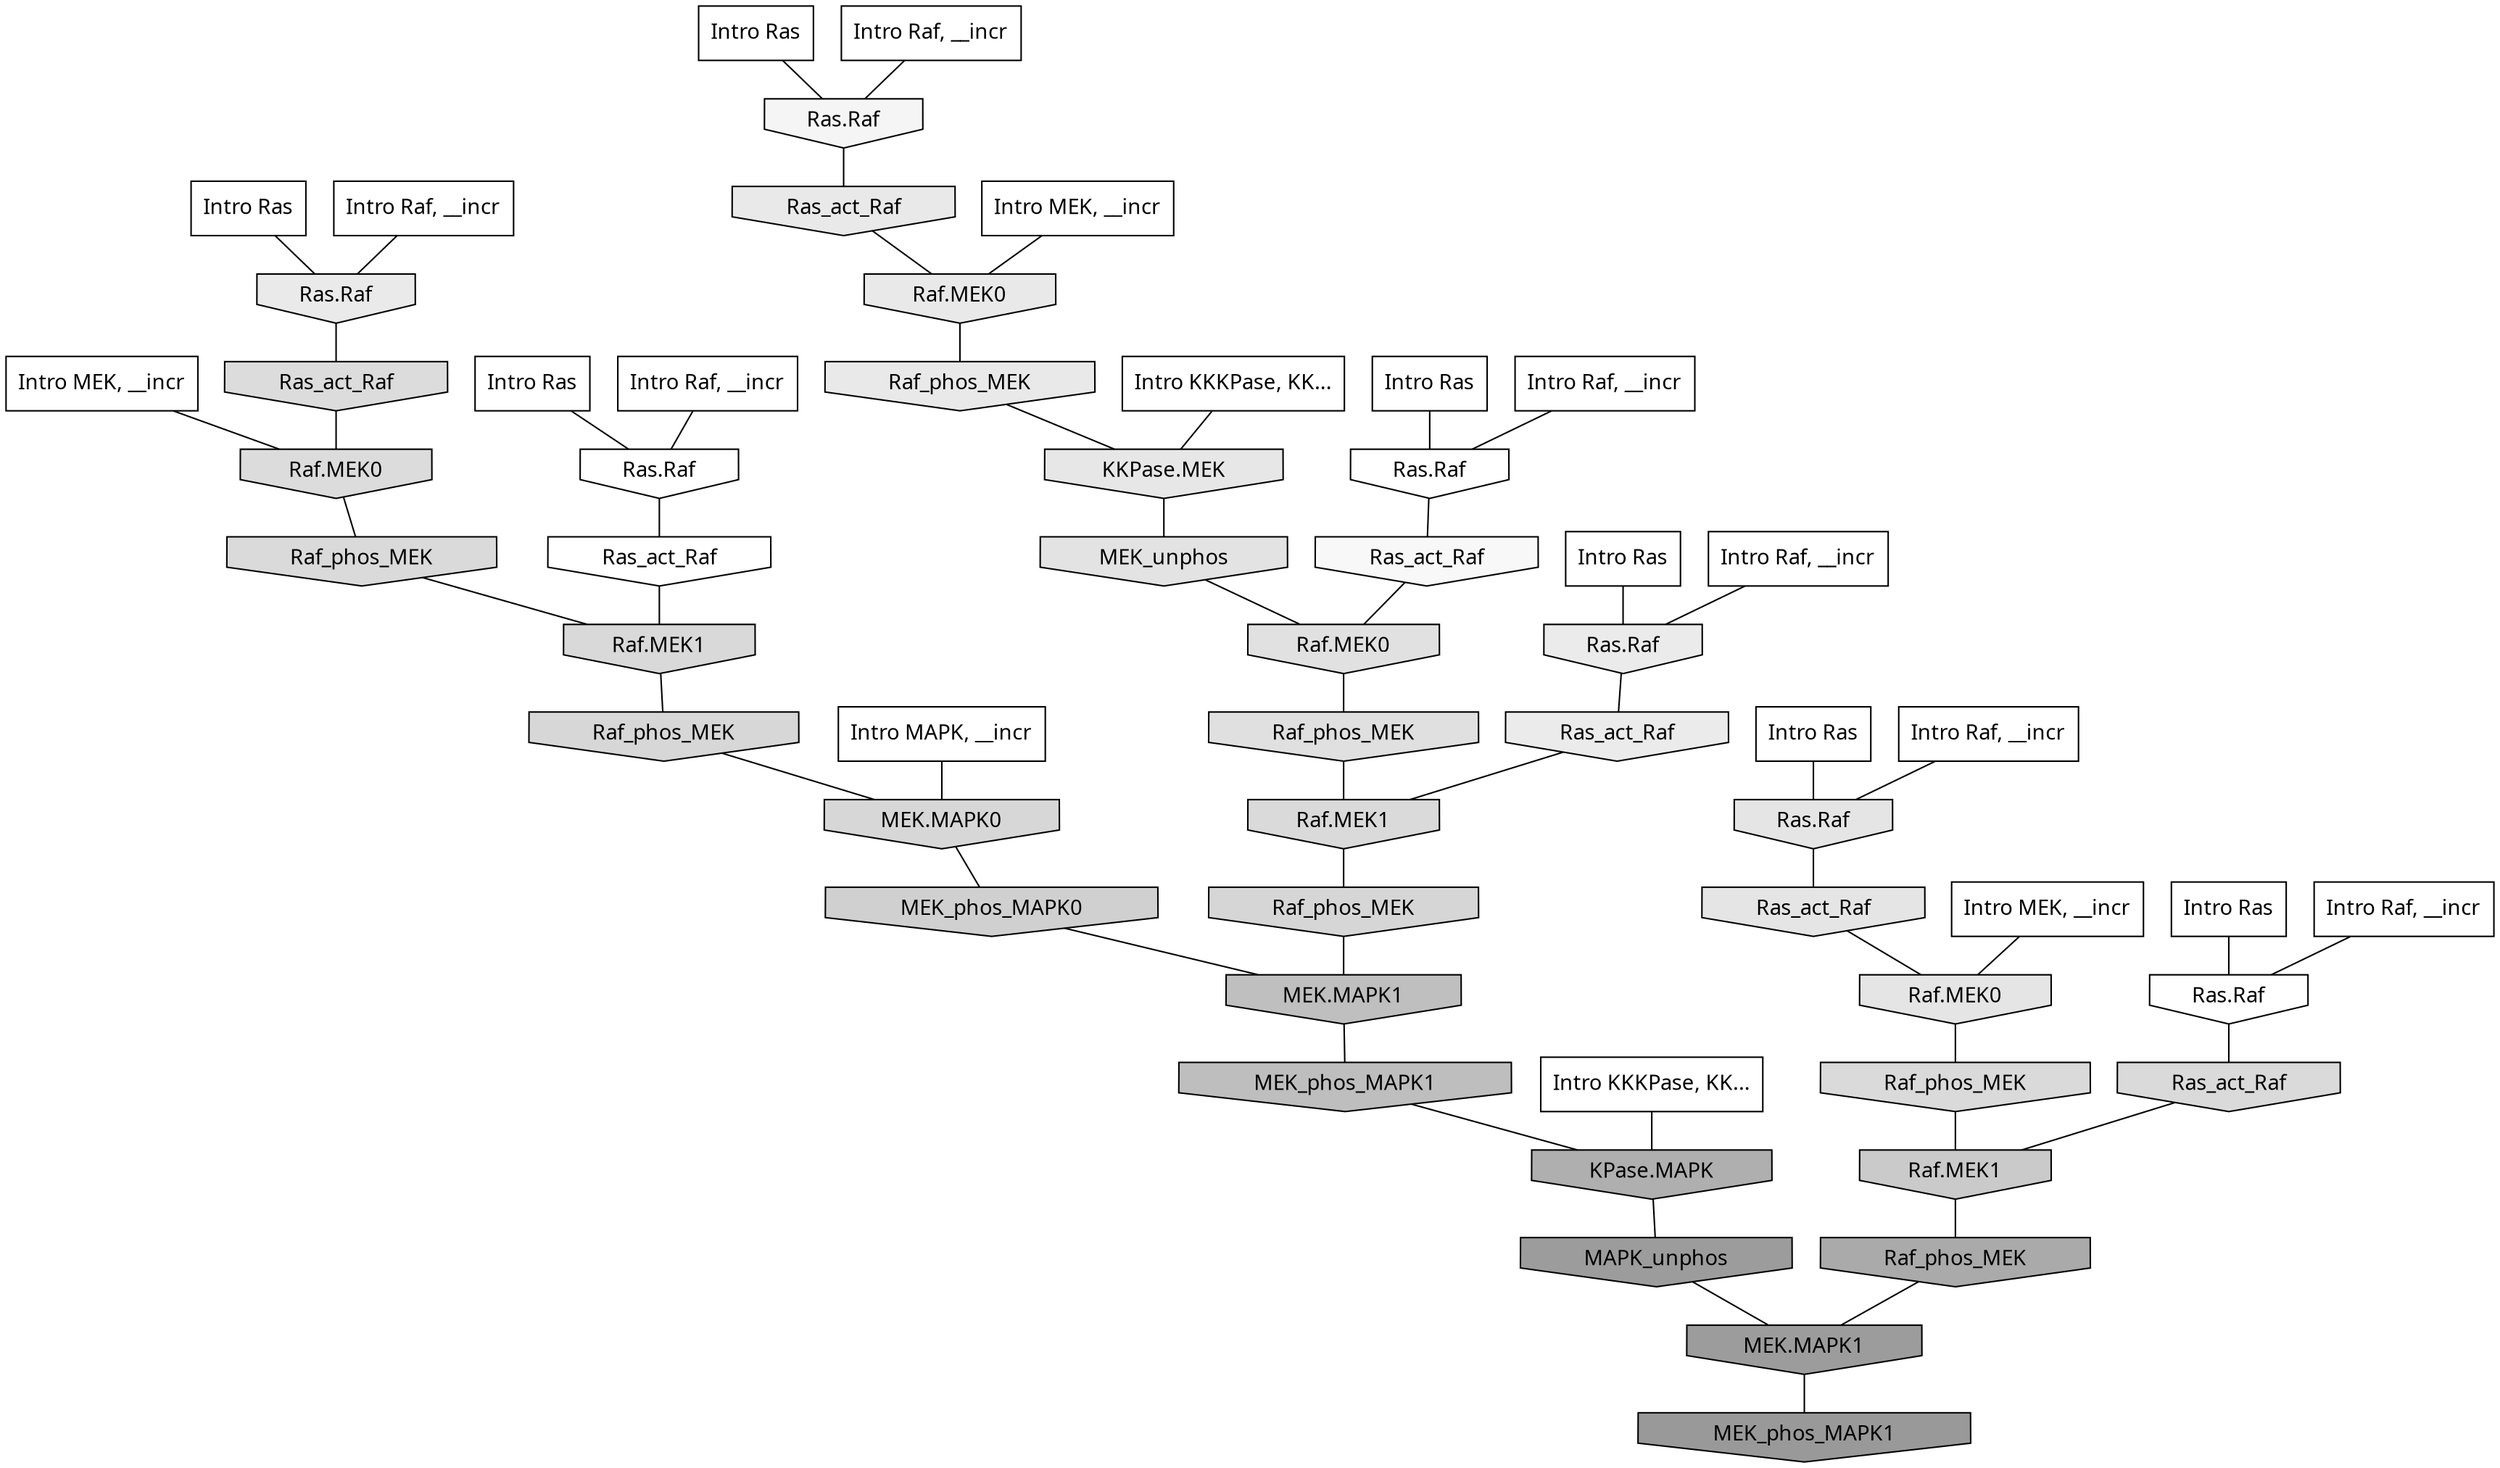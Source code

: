 digraph G{
  rankdir="TB";
  ranksep=0.30;
  node [fontname="CMU Serif"];
  edge [fontname="CMU Serif"];
  
  26 [label="Intro Ras", shape=rectangle, style=filled, fillcolor="0.000 0.000 1.000"]
  
  64 [label="Intro Ras", shape=rectangle, style=filled, fillcolor="0.000 0.000 1.000"]
  
  69 [label="Intro Ras", shape=rectangle, style=filled, fillcolor="0.000 0.000 1.000"]
  
  70 [label="Intro Ras", shape=rectangle, style=filled, fillcolor="0.000 0.000 1.000"]
  
  71 [label="Intro Ras", shape=rectangle, style=filled, fillcolor="0.000 0.000 1.000"]
  
  81 [label="Intro Ras", shape=rectangle, style=filled, fillcolor="0.000 0.000 1.000"]
  
  90 [label="Intro Ras", shape=rectangle, style=filled, fillcolor="0.000 0.000 1.000"]
  
  108 [label="Intro Raf, __incr", shape=rectangle, style=filled, fillcolor="0.000 0.000 1.000"]
  
  252 [label="Intro Raf, __incr", shape=rectangle, style=filled, fillcolor="0.000 0.000 1.000"]
  
  256 [label="Intro Raf, __incr", shape=rectangle, style=filled, fillcolor="0.000 0.000 1.000"]
  
  472 [label="Intro Raf, __incr", shape=rectangle, style=filled, fillcolor="0.000 0.000 1.000"]
  
  604 [label="Intro Raf, __incr", shape=rectangle, style=filled, fillcolor="0.000 0.000 1.000"]
  
  756 [label="Intro Raf, __incr", shape=rectangle, style=filled, fillcolor="0.000 0.000 1.000"]
  
  777 [label="Intro Raf, __incr", shape=rectangle, style=filled, fillcolor="0.000 0.000 1.000"]
  
  1256 [label="Intro MEK, __incr", shape=rectangle, style=filled, fillcolor="0.000 0.000 1.000"]
  
  1826 [label="Intro MEK, __incr", shape=rectangle, style=filled, fillcolor="0.000 0.000 1.000"]
  
  1885 [label="Intro MEK, __incr", shape=rectangle, style=filled, fillcolor="0.000 0.000 1.000"]
  
  2547 [label="Intro MAPK, __incr", shape=rectangle, style=filled, fillcolor="0.000 0.000 1.000"]
  
  3138 [label="Intro KKKPase, KK...", shape=rectangle, style=filled, fillcolor="0.000 0.000 1.000"]
  
  3154 [label="Intro KKKPase, KK...", shape=rectangle, style=filled, fillcolor="0.000 0.000 1.000"]
  
  3207 [label="Ras.Raf", shape=invhouse, style=filled, fillcolor="0.000 0.000 1.000"]
  
  3276 [label="Ras.Raf", shape=invhouse, style=filled, fillcolor="0.000 0.000 1.000"]
  
  3281 [label="Ras.Raf", shape=invhouse, style=filled, fillcolor="0.000 0.000 1.000"]
  
  3304 [label="Ras_act_Raf", shape=invhouse, style=filled, fillcolor="0.000 0.000 1.000"]
  
  3641 [label="Ras_act_Raf", shape=invhouse, style=filled, fillcolor="0.000 0.000 0.969"]
  
  3838 [label="Ras.Raf", shape=invhouse, style=filled, fillcolor="0.000 0.000 0.958"]
  
  4685 [label="Ras.Raf", shape=invhouse, style=filled, fillcolor="0.000 0.000 0.921"]
  
  4763 [label="Ras_act_Raf", shape=invhouse, style=filled, fillcolor="0.000 0.000 0.918"]
  
  4838 [label="Ras.Raf", shape=invhouse, style=filled, fillcolor="0.000 0.000 0.915"]
  
  4908 [label="Ras_act_Raf", shape=invhouse, style=filled, fillcolor="0.000 0.000 0.912"]
  
  4911 [label="Raf.MEK0", shape=invhouse, style=filled, fillcolor="0.000 0.000 0.912"]
  
  4932 [label="Raf_phos_MEK", shape=invhouse, style=filled, fillcolor="0.000 0.000 0.911"]
  
  5118 [label="KKPase.MEK", shape=invhouse, style=filled, fillcolor="0.000 0.000 0.903"]
  
  5255 [label="Ras.Raf", shape=invhouse, style=filled, fillcolor="0.000 0.000 0.898"]
  
  5257 [label="Ras_act_Raf", shape=invhouse, style=filled, fillcolor="0.000 0.000 0.898"]
  
  5259 [label="Raf.MEK0", shape=invhouse, style=filled, fillcolor="0.000 0.000 0.898"]
  
  5542 [label="MEK_unphos", shape=invhouse, style=filled, fillcolor="0.000 0.000 0.887"]
  
  5676 [label="Raf.MEK0", shape=invhouse, style=filled, fillcolor="0.000 0.000 0.882"]
  
  5797 [label="Raf_phos_MEK", shape=invhouse, style=filled, fillcolor="0.000 0.000 0.878"]
  
  6316 [label="Ras_act_Raf", shape=invhouse, style=filled, fillcolor="0.000 0.000 0.861"]
  
  6322 [label="Raf.MEK0", shape=invhouse, style=filled, fillcolor="0.000 0.000 0.861"]
  
  6541 [label="Raf.MEK1", shape=invhouse, style=filled, fillcolor="0.000 0.000 0.855"]
  
  6544 [label="Raf_phos_MEK", shape=invhouse, style=filled, fillcolor="0.000 0.000 0.855"]
  
  6602 [label="Ras_act_Raf", shape=invhouse, style=filled, fillcolor="0.000 0.000 0.854"]
  
  6647 [label="Raf_phos_MEK", shape=invhouse, style=filled, fillcolor="0.000 0.000 0.852"]
  
  6752 [label="Raf.MEK1", shape=invhouse, style=filled, fillcolor="0.000 0.000 0.850"]
  
  7185 [label="Raf_phos_MEK", shape=invhouse, style=filled, fillcolor="0.000 0.000 0.840"]
  
  7187 [label="MEK.MAPK0", shape=invhouse, style=filled, fillcolor="0.000 0.000 0.840"]
  
  7230 [label="Raf_phos_MEK", shape=invhouse, style=filled, fillcolor="0.000 0.000 0.839"]
  
  8521 [label="MEK_phos_MAPK0", shape=invhouse, style=filled, fillcolor="0.000 0.000 0.813"]
  
  9907 [label="Raf.MEK1", shape=invhouse, style=filled, fillcolor="0.000 0.000 0.790"]
  
  13474 [label="MEK.MAPK1", shape=invhouse, style=filled, fillcolor="0.000 0.000 0.747"]
  
  13712 [label="MEK_phos_MAPK1", shape=invhouse, style=filled, fillcolor="0.000 0.000 0.745"]
  
  17854 [label="KPase.MAPK", shape=invhouse, style=filled, fillcolor="0.000 0.000 0.686"]
  
  18611 [label="Raf_phos_MEK", shape=invhouse, style=filled, fillcolor="0.000 0.000 0.666"]
  
  20281 [label="MAPK_unphos", shape=invhouse, style=filled, fillcolor="0.000 0.000 0.610"]
  
  20282 [label="MEK.MAPK1", shape=invhouse, style=filled, fillcolor="0.000 0.000 0.610"]
  
  20548 [label="MEK_phos_MAPK1", shape=invhouse, style=filled, fillcolor="0.000 0.000 0.600"]
  
  
  20282 -> 20548 [dir=none, color="0.000 0.000 0.000"] 
  20281 -> 20282 [dir=none, color="0.000 0.000 0.000"] 
  18611 -> 20282 [dir=none, color="0.000 0.000 0.000"] 
  17854 -> 20281 [dir=none, color="0.000 0.000 0.000"] 
  13712 -> 17854 [dir=none, color="0.000 0.000 0.000"] 
  13474 -> 13712 [dir=none, color="0.000 0.000 0.000"] 
  9907 -> 18611 [dir=none, color="0.000 0.000 0.000"] 
  8521 -> 13474 [dir=none, color="0.000 0.000 0.000"] 
  7230 -> 13474 [dir=none, color="0.000 0.000 0.000"] 
  7187 -> 8521 [dir=none, color="0.000 0.000 0.000"] 
  7185 -> 7187 [dir=none, color="0.000 0.000 0.000"] 
  6752 -> 7185 [dir=none, color="0.000 0.000 0.000"] 
  6647 -> 6752 [dir=none, color="0.000 0.000 0.000"] 
  6602 -> 9907 [dir=none, color="0.000 0.000 0.000"] 
  6544 -> 9907 [dir=none, color="0.000 0.000 0.000"] 
  6541 -> 7230 [dir=none, color="0.000 0.000 0.000"] 
  6322 -> 6647 [dir=none, color="0.000 0.000 0.000"] 
  6316 -> 6322 [dir=none, color="0.000 0.000 0.000"] 
  5797 -> 6541 [dir=none, color="0.000 0.000 0.000"] 
  5676 -> 5797 [dir=none, color="0.000 0.000 0.000"] 
  5542 -> 5676 [dir=none, color="0.000 0.000 0.000"] 
  5259 -> 6544 [dir=none, color="0.000 0.000 0.000"] 
  5257 -> 5259 [dir=none, color="0.000 0.000 0.000"] 
  5255 -> 5257 [dir=none, color="0.000 0.000 0.000"] 
  5118 -> 5542 [dir=none, color="0.000 0.000 0.000"] 
  4932 -> 5118 [dir=none, color="0.000 0.000 0.000"] 
  4911 -> 4932 [dir=none, color="0.000 0.000 0.000"] 
  4908 -> 4911 [dir=none, color="0.000 0.000 0.000"] 
  4838 -> 6316 [dir=none, color="0.000 0.000 0.000"] 
  4763 -> 6541 [dir=none, color="0.000 0.000 0.000"] 
  4685 -> 4763 [dir=none, color="0.000 0.000 0.000"] 
  3838 -> 4908 [dir=none, color="0.000 0.000 0.000"] 
  3641 -> 5676 [dir=none, color="0.000 0.000 0.000"] 
  3304 -> 6752 [dir=none, color="0.000 0.000 0.000"] 
  3281 -> 3304 [dir=none, color="0.000 0.000 0.000"] 
  3276 -> 3641 [dir=none, color="0.000 0.000 0.000"] 
  3207 -> 6602 [dir=none, color="0.000 0.000 0.000"] 
  3154 -> 5118 [dir=none, color="0.000 0.000 0.000"] 
  3138 -> 17854 [dir=none, color="0.000 0.000 0.000"] 
  2547 -> 7187 [dir=none, color="0.000 0.000 0.000"] 
  1885 -> 4911 [dir=none, color="0.000 0.000 0.000"] 
  1826 -> 5259 [dir=none, color="0.000 0.000 0.000"] 
  1256 -> 6322 [dir=none, color="0.000 0.000 0.000"] 
  777 -> 3276 [dir=none, color="0.000 0.000 0.000"] 
  756 -> 3207 [dir=none, color="0.000 0.000 0.000"] 
  604 -> 5255 [dir=none, color="0.000 0.000 0.000"] 
  472 -> 3281 [dir=none, color="0.000 0.000 0.000"] 
  256 -> 4685 [dir=none, color="0.000 0.000 0.000"] 
  252 -> 4838 [dir=none, color="0.000 0.000 0.000"] 
  108 -> 3838 [dir=none, color="0.000 0.000 0.000"] 
  90 -> 4685 [dir=none, color="0.000 0.000 0.000"] 
  81 -> 5255 [dir=none, color="0.000 0.000 0.000"] 
  71 -> 4838 [dir=none, color="0.000 0.000 0.000"] 
  70 -> 3207 [dir=none, color="0.000 0.000 0.000"] 
  69 -> 3276 [dir=none, color="0.000 0.000 0.000"] 
  64 -> 3281 [dir=none, color="0.000 0.000 0.000"] 
  26 -> 3838 [dir=none, color="0.000 0.000 0.000"] 
  
  }

